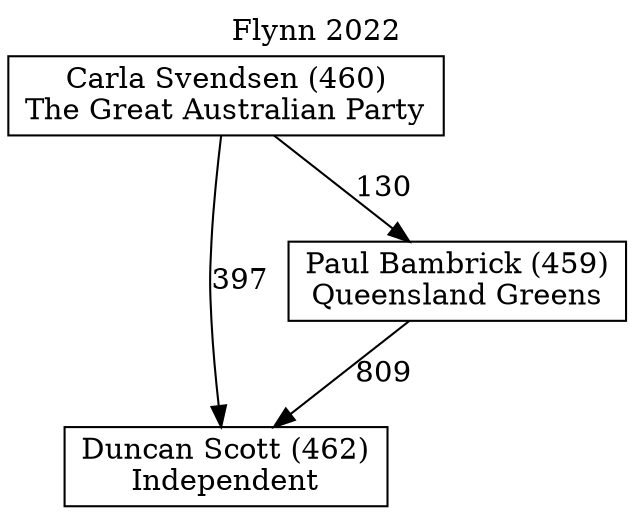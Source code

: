 // House preference flow
digraph "Duncan Scott (462)_Flynn_2022" {
	graph [label="Flynn 2022" labelloc=t mclimit=10]
	node [shape=box]
	"Duncan Scott (462)" [label="Duncan Scott (462)
Independent"]
	"Carla Svendsen (460)" [label="Carla Svendsen (460)
The Great Australian Party"]
	"Paul Bambrick (459)" [label="Paul Bambrick (459)
Queensland Greens"]
	"Paul Bambrick (459)" -> "Duncan Scott (462)" [label=809]
	"Carla Svendsen (460)" -> "Duncan Scott (462)" [label=397]
	"Carla Svendsen (460)" -> "Paul Bambrick (459)" [label=130]
}
